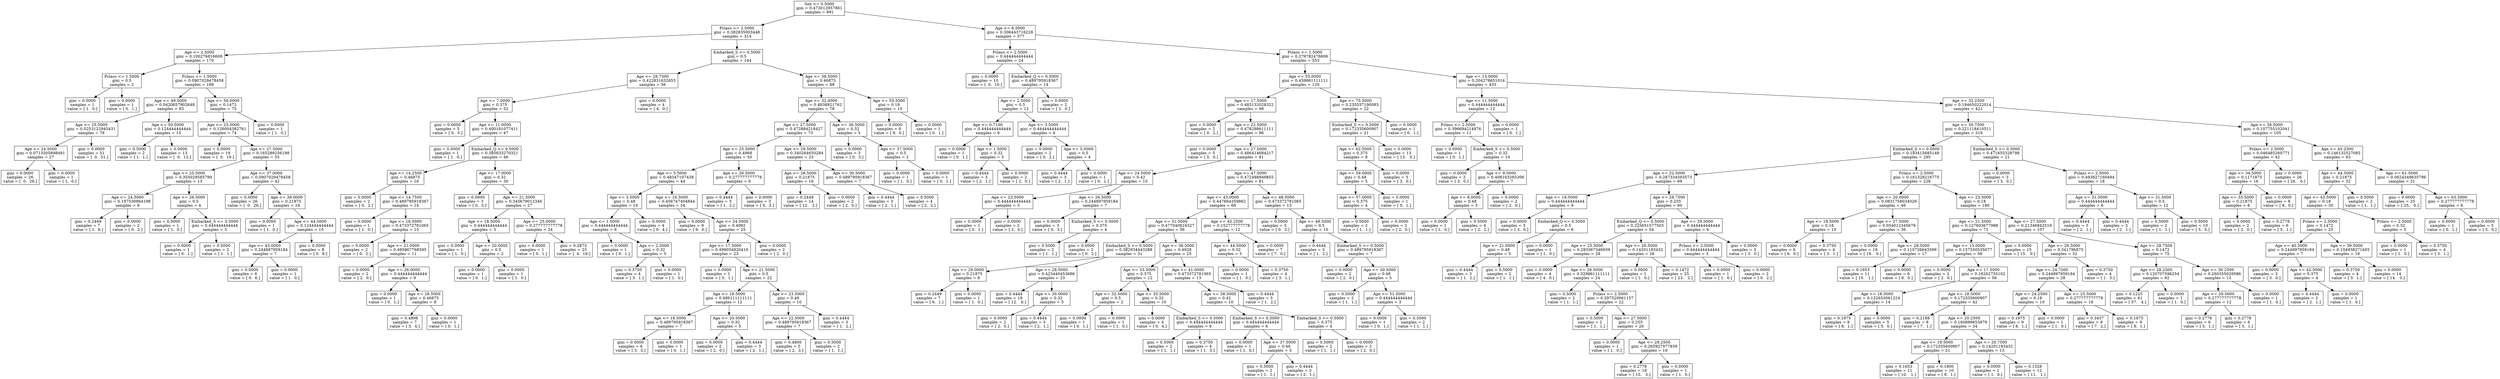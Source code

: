 digraph Tree {
0 [label="Sex <= 0.5000\ngini = 0.473012957861\nsamples = 891", shape="box"] ;
1 [label="Pclass <= 2.5000\ngini = 0.382835003448\nsamples = 314", shape="box"] ;
0 -> 1 ;
2 [label="Age <= 2.5000\ngini = 0.100276816609\nsamples = 170", shape="box"] ;
1 -> 2 ;
3 [label="Pclass <= 1.5000\ngini = 0.5\nsamples = 2", shape="box"] ;
2 -> 3 ;
4 [label="gini = 0.0000\nsamples = 1\nvalue = [ 1.  0.]", shape="box"] ;
3 -> 4 ;
5 [label="gini = 0.0000\nsamples = 1\nvalue = [ 0.  1.]", shape="box"] ;
3 -> 5 ;
6 [label="Pclass <= 1.5000\ngini = 0.0907029478458\nsamples = 168", shape="box"] ;
2 -> 6 ;
7 [label="Age <= 49.5000\ngini = 0.0420857902648\nsamples = 93", shape="box"] ;
6 -> 7 ;
8 [label="Age <= 25.5000\ngini = 0.0253122945431\nsamples = 78", shape="box"] ;
7 -> 8 ;
9 [label="Age <= 24.5000\ngini = 0.0713305898491\nsamples = 27", shape="box"] ;
8 -> 9 ;
10 [label="gini = 0.0000\nsamples = 26\nvalue = [  0.  26.]", shape="box"] ;
9 -> 10 ;
11 [label="gini = 0.0000\nsamples = 1\nvalue = [ 1.  0.]", shape="box"] ;
9 -> 11 ;
12 [label="gini = 0.0000\nsamples = 51\nvalue = [  0.  51.]", shape="box"] ;
8 -> 12 ;
13 [label="Age <= 50.5000\ngini = 0.124444444444\nsamples = 15", shape="box"] ;
7 -> 13 ;
14 [label="gini = 0.5000\nsamples = 2\nvalue = [ 1.  1.]", shape="box"] ;
13 -> 14 ;
15 [label="gini = 0.0000\nsamples = 13\nvalue = [  0.  13.]", shape="box"] ;
13 -> 15 ;
16 [label="Age <= 56.0000\ngini = 0.1472\nsamples = 75", shape="box"] ;
6 -> 16 ;
17 [label="Age <= 23.5000\ngini = 0.126004382761\nsamples = 74", shape="box"] ;
16 -> 17 ;
18 [label="gini = 0.0000\nsamples = 19\nvalue = [  0.  19.]", shape="box"] ;
17 -> 18 ;
19 [label="Age <= 27.5000\ngini = 0.165289256198\nsamples = 55", shape="box"] ;
17 -> 19 ;
20 [label="Age <= 25.5000\ngini = 0.355029585799\nsamples = 13", shape="box"] ;
19 -> 20 ;
21 [label="Age <= 24.5000\ngini = 0.197530864198\nsamples = 9", shape="box"] ;
20 -> 21 ;
22 [label="gini = 0.2449\nsamples = 7\nvalue = [ 1.  6.]", shape="box"] ;
21 -> 22 ;
23 [label="gini = 0.0000\nsamples = 2\nvalue = [ 0.  2.]", shape="box"] ;
21 -> 23 ;
24 [label="Age <= 26.5000\ngini = 0.5\nsamples = 4", shape="box"] ;
20 -> 24 ;
25 [label="gini = 0.0000\nsamples = 1\nvalue = [ 1.  0.]", shape="box"] ;
24 -> 25 ;
26 [label="Embarked_S <= 0.5000\ngini = 0.444444444444\nsamples = 3", shape="box"] ;
24 -> 26 ;
27 [label="gini = 0.0000\nsamples = 1\nvalue = [ 0.  1.]", shape="box"] ;
26 -> 27 ;
28 [label="gini = 0.5000\nsamples = 2\nvalue = [ 1.  1.]", shape="box"] ;
26 -> 28 ;
29 [label="Age <= 37.0000\ngini = 0.0907029478458\nsamples = 42", shape="box"] ;
19 -> 29 ;
30 [label="gini = 0.0000\nsamples = 26\nvalue = [  0.  26.]", shape="box"] ;
29 -> 30 ;
31 [label="Age <= 39.0000\ngini = 0.21875\nsamples = 16", shape="box"] ;
29 -> 31 ;
32 [label="gini = 0.0000\nsamples = 1\nvalue = [ 1.  0.]", shape="box"] ;
31 -> 32 ;
33 [label="Age <= 44.5000\ngini = 0.124444444444\nsamples = 15", shape="box"] ;
31 -> 33 ;
34 [label="Age <= 43.0000\ngini = 0.244897959184\nsamples = 7", shape="box"] ;
33 -> 34 ;
35 [label="gini = 0.0000\nsamples = 6\nvalue = [ 0.  6.]", shape="box"] ;
34 -> 35 ;
36 [label="gini = 0.0000\nsamples = 1\nvalue = [ 1.  0.]", shape="box"] ;
34 -> 36 ;
37 [label="gini = 0.0000\nsamples = 8\nvalue = [ 0.  8.]", shape="box"] ;
33 -> 37 ;
38 [label="gini = 0.0000\nsamples = 1\nvalue = [ 1.  0.]", shape="box"] ;
16 -> 38 ;
39 [label="Embarked_S <= 0.5000\ngini = 0.5\nsamples = 144", shape="box"] ;
1 -> 39 ;
40 [label="Age <= 29.7500\ngini = 0.422831632653\nsamples = 56", shape="box"] ;
39 -> 40 ;
41 [label="Age <= 7.0000\ngini = 0.375\nsamples = 52", shape="box"] ;
40 -> 41 ;
42 [label="gini = 0.0000\nsamples = 5\nvalue = [ 0.  5.]", shape="box"] ;
41 -> 42 ;
43 [label="Age <= 11.0000\ngini = 0.400181077411\nsamples = 47", shape="box"] ;
41 -> 43 ;
44 [label="gini = 0.0000\nsamples = 1\nvalue = [ 1.  0.]", shape="box"] ;
43 -> 44 ;
45 [label="Embarked_Q <= 0.5000\ngini = 0.385633270321\nsamples = 46", shape="box"] ;
43 -> 45 ;
46 [label="Age <= 14.2500\ngini = 0.46875\nsamples = 16", shape="box"] ;
45 -> 46 ;
47 [label="gini = 0.0000\nsamples = 2\nvalue = [ 0.  2.]", shape="box"] ;
46 -> 47 ;
48 [label="Age <= 14.7500\ngini = 0.489795918367\nsamples = 14", shape="box"] ;
46 -> 48 ;
49 [label="gini = 0.0000\nsamples = 1\nvalue = [ 1.  0.]", shape="box"] ;
48 -> 49 ;
50 [label="Age <= 16.0000\ngini = 0.473372781065\nsamples = 13", shape="box"] ;
48 -> 50 ;
51 [label="gini = 0.0000\nsamples = 2\nvalue = [ 0.  2.]", shape="box"] ;
50 -> 51 ;
52 [label="Age <= 21.0000\ngini = 0.495867768595\nsamples = 11", shape="box"] ;
50 -> 52 ;
53 [label="gini = 0.0000\nsamples = 2\nvalue = [ 2.  0.]", shape="box"] ;
52 -> 53 ;
54 [label="Age <= 26.0000\ngini = 0.444444444444\nsamples = 9", shape="box"] ;
52 -> 54 ;
55 [label="gini = 0.0000\nsamples = 1\nvalue = [ 0.  1.]", shape="box"] ;
54 -> 55 ;
56 [label="Age <= 28.5000\ngini = 0.46875\nsamples = 8", shape="box"] ;
54 -> 56 ;
57 [label="gini = 0.4898\nsamples = 7\nvalue = [ 3.  4.]", shape="box"] ;
56 -> 57 ;
58 [label="gini = 0.0000\nsamples = 1\nvalue = [ 0.  1.]", shape="box"] ;
56 -> 58 ;
59 [label="Age <= 17.0000\ngini = 0.32\nsamples = 30", shape="box"] ;
45 -> 59 ;
60 [label="gini = 0.0000\nsamples = 3\nvalue = [ 0.  3.]", shape="box"] ;
59 -> 60 ;
61 [label="Age <= 21.5000\ngini = 0.345679012346\nsamples = 27", shape="box"] ;
59 -> 61 ;
62 [label="Age <= 18.5000\ngini = 0.444444444444\nsamples = 3", shape="box"] ;
61 -> 62 ;
63 [label="gini = 0.0000\nsamples = 1\nvalue = [ 1.  0.]", shape="box"] ;
62 -> 63 ;
64 [label="Age <= 20.0000\ngini = 0.5\nsamples = 2", shape="box"] ;
62 -> 64 ;
65 [label="gini = 0.0000\nsamples = 1\nvalue = [ 0.  1.]", shape="box"] ;
64 -> 65 ;
66 [label="gini = 0.0000\nsamples = 1\nvalue = [ 1.  0.]", shape="box"] ;
64 -> 66 ;
67 [label="Age <= 25.0000\ngini = 0.277777777778\nsamples = 24", shape="box"] ;
61 -> 67 ;
68 [label="gini = 0.0000\nsamples = 1\nvalue = [ 0.  1.]", shape="box"] ;
67 -> 68 ;
69 [label="gini = 0.2873\nsamples = 23\nvalue = [  4.  19.]", shape="box"] ;
67 -> 69 ;
70 [label="gini = 0.0000\nsamples = 4\nvalue = [ 4.  0.]", shape="box"] ;
40 -> 70 ;
71 [label="Age <= 38.5000\ngini = 0.46875\nsamples = 88", shape="box"] ;
39 -> 71 ;
72 [label="Age <= 32.0000\ngini = 0.4838921762\nsamples = 78", shape="box"] ;
71 -> 72 ;
73 [label="Age <= 27.5000\ngini = 0.472884218427\nsamples = 73", shape="box"] ;
72 -> 73 ;
74 [label="Age <= 25.5000\ngini = 0.4968\nsamples = 50", shape="box"] ;
73 -> 74 ;
75 [label="Age <= 5.5000\ngini = 0.48347107438\nsamples = 44", shape="box"] ;
74 -> 75 ;
76 [label="Age <= 3.5000\ngini = 0.48\nsamples = 10", shape="box"] ;
75 -> 76 ;
77 [label="Age <= 1.5000\ngini = 0.444444444444\nsamples = 6", shape="box"] ;
76 -> 77 ;
78 [label="gini = 0.0000\nsamples = 1\nvalue = [ 0.  1.]", shape="box"] ;
77 -> 78 ;
79 [label="Age <= 2.5000\ngini = 0.32\nsamples = 5", shape="box"] ;
77 -> 79 ;
80 [label="gini = 0.3750\nsamples = 4\nvalue = [ 3.  1.]", shape="box"] ;
79 -> 80 ;
81 [label="gini = 0.0000\nsamples = 1\nvalue = [ 1.  0.]", shape="box"] ;
79 -> 81 ;
82 [label="gini = 0.0000\nsamples = 4\nvalue = [ 0.  4.]", shape="box"] ;
76 -> 82 ;
83 [label="Age <= 16.5000\ngini = 0.456747404844\nsamples = 34", shape="box"] ;
75 -> 83 ;
84 [label="gini = 0.0000\nsamples = 9\nvalue = [ 9.  0.]", shape="box"] ;
83 -> 84 ;
85 [label="Age <= 24.5000\ngini = 0.4992\nsamples = 25", shape="box"] ;
83 -> 85 ;
86 [label="Age <= 17.5000\ngini = 0.499054820416\nsamples = 23", shape="box"] ;
85 -> 86 ;
87 [label="gini = 0.0000\nsamples = 1\nvalue = [ 0.  1.]", shape="box"] ;
86 -> 87 ;
88 [label="Age <= 21.5000\ngini = 0.5\nsamples = 22", shape="box"] ;
86 -> 88 ;
89 [label="Age <= 19.5000\ngini = 0.486111111111\nsamples = 12", shape="box"] ;
88 -> 89 ;
90 [label="Age <= 18.5000\ngini = 0.489795918367\nsamples = 7", shape="box"] ;
89 -> 90 ;
91 [label="gini = 0.5000\nsamples = 6\nvalue = [ 3.  3.]", shape="box"] ;
90 -> 91 ;
92 [label="gini = 0.0000\nsamples = 1\nvalue = [ 0.  1.]", shape="box"] ;
90 -> 92 ;
93 [label="Age <= 20.5000\ngini = 0.32\nsamples = 5", shape="box"] ;
89 -> 93 ;
94 [label="gini = 0.0000\nsamples = 2\nvalue = [ 2.  0.]", shape="box"] ;
93 -> 94 ;
95 [label="gini = 0.4444\nsamples = 3\nvalue = [ 2.  1.]", shape="box"] ;
93 -> 95 ;
96 [label="Age <= 23.5000\ngini = 0.48\nsamples = 10", shape="box"] ;
88 -> 96 ;
97 [label="Age <= 22.5000\ngini = 0.489795918367\nsamples = 7", shape="box"] ;
96 -> 97 ;
98 [label="gini = 0.4800\nsamples = 5\nvalue = [ 2.  3.]", shape="box"] ;
97 -> 98 ;
99 [label="gini = 0.5000\nsamples = 2\nvalue = [ 1.  1.]", shape="box"] ;
97 -> 99 ;
100 [label="gini = 0.4444\nsamples = 3\nvalue = [ 1.  2.]", shape="box"] ;
96 -> 100 ;
101 [label="gini = 0.0000\nsamples = 2\nvalue = [ 2.  0.]", shape="box"] ;
85 -> 101 ;
102 [label="Age <= 26.5000\ngini = 0.277777777778\nsamples = 6", shape="box"] ;
74 -> 102 ;
103 [label="gini = 0.4444\nsamples = 3\nvalue = [ 1.  2.]", shape="box"] ;
102 -> 103 ;
104 [label="gini = 0.0000\nsamples = 3\nvalue = [ 0.  3.]", shape="box"] ;
102 -> 104 ;
105 [label="Age <= 29.5000\ngini = 0.340264650284\nsamples = 23", shape="box"] ;
73 -> 105 ;
106 [label="Age <= 28.5000\ngini = 0.21875\nsamples = 16", shape="box"] ;
105 -> 106 ;
107 [label="gini = 0.2449\nsamples = 14\nvalue = [ 12.   2.]", shape="box"] ;
106 -> 107 ;
108 [label="gini = 0.0000\nsamples = 2\nvalue = [ 2.  0.]", shape="box"] ;
106 -> 108 ;
109 [label="Age <= 30.5000\ngini = 0.489795918367\nsamples = 7", shape="box"] ;
105 -> 109 ;
110 [label="gini = 0.4444\nsamples = 3\nvalue = [ 2.  1.]", shape="box"] ;
109 -> 110 ;
111 [label="gini = 0.5000\nsamples = 4\nvalue = [ 2.  2.]", shape="box"] ;
109 -> 111 ;
112 [label="Age <= 36.5000\ngini = 0.32\nsamples = 5", shape="box"] ;
72 -> 112 ;
113 [label="gini = 0.0000\nsamples = 3\nvalue = [ 0.  3.]", shape="box"] ;
112 -> 113 ;
114 [label="Age <= 37.5000\ngini = 0.5\nsamples = 2", shape="box"] ;
112 -> 114 ;
115 [label="gini = 0.0000\nsamples = 1\nvalue = [ 1.  0.]", shape="box"] ;
114 -> 115 ;
116 [label="gini = 0.0000\nsamples = 1\nvalue = [ 0.  1.]", shape="box"] ;
114 -> 116 ;
117 [label="Age <= 55.5000\ngini = 0.18\nsamples = 10", shape="box"] ;
71 -> 117 ;
118 [label="gini = 0.0000\nsamples = 9\nvalue = [ 9.  0.]", shape="box"] ;
117 -> 118 ;
119 [label="gini = 0.0000\nsamples = 1\nvalue = [ 0.  1.]", shape="box"] ;
117 -> 119 ;
120 [label="Age <= 6.5000\ngini = 0.306443716228\nsamples = 577", shape="box"] ;
0 -> 120 ;
121 [label="Pclass <= 2.5000\ngini = 0.444444444444\nsamples = 24", shape="box"] ;
120 -> 121 ;
122 [label="gini = 0.0000\nsamples = 10\nvalue = [  0.  10.]", shape="box"] ;
121 -> 122 ;
123 [label="Embarked_Q <= 0.5000\ngini = 0.489795918367\nsamples = 14", shape="box"] ;
121 -> 123 ;
124 [label="Age <= 2.5000\ngini = 0.5\nsamples = 12", shape="box"] ;
123 -> 124 ;
125 [label="Age <= 0.7100\ngini = 0.444444444444\nsamples = 6", shape="box"] ;
124 -> 125 ;
126 [label="gini = 0.0000\nsamples = 1\nvalue = [ 0.  1.]", shape="box"] ;
125 -> 126 ;
127 [label="Age <= 1.5000\ngini = 0.32\nsamples = 5", shape="box"] ;
125 -> 127 ;
128 [label="gini = 0.4444\nsamples = 3\nvalue = [ 2.  1.]", shape="box"] ;
127 -> 128 ;
129 [label="gini = 0.0000\nsamples = 2\nvalue = [ 2.  0.]", shape="box"] ;
127 -> 129 ;
130 [label="Age <= 3.5000\ngini = 0.444444444444\nsamples = 6", shape="box"] ;
124 -> 130 ;
131 [label="gini = 0.0000\nsamples = 2\nvalue = [ 0.  2.]", shape="box"] ;
130 -> 131 ;
132 [label="Age <= 5.0000\ngini = 0.5\nsamples = 4", shape="box"] ;
130 -> 132 ;
133 [label="gini = 0.4444\nsamples = 3\nvalue = [ 2.  1.]", shape="box"] ;
132 -> 133 ;
134 [label="gini = 0.0000\nsamples = 1\nvalue = [ 0.  1.]", shape="box"] ;
132 -> 134 ;
135 [label="gini = 0.0000\nsamples = 2\nvalue = [ 2.  0.]", shape="box"] ;
123 -> 135 ;
136 [label="Pclass <= 1.5000\ngini = 0.279782478606\nsamples = 553", shape="box"] ;
120 -> 136 ;
137 [label="Age <= 53.0000\ngini = 0.459861111111\nsamples = 120", shape="box"] ;
136 -> 137 ;
138 [label="Age <= 17.5000\ngini = 0.483132028322\nsamples = 98", shape="box"] ;
137 -> 138 ;
139 [label="gini = 0.0000\nsamples = 2\nvalue = [ 0.  2.]", shape="box"] ;
138 -> 139 ;
140 [label="Age <= 22.5000\ngini = 0.478298611111\nsamples = 96", shape="box"] ;
138 -> 140 ;
141 [label="gini = 0.0000\nsamples = 5\nvalue = [ 5.  0.]", shape="box"] ;
140 -> 141 ;
142 [label="Age <= 27.5000\ngini = 0.486414684217\nsamples = 91", shape="box"] ;
140 -> 142 ;
143 [label="Age <= 24.5000\ngini = 0.42\nsamples = 10", shape="box"] ;
142 -> 143 ;
144 [label="Age <= 23.5000\ngini = 0.444444444444\nsamples = 3", shape="box"] ;
143 -> 144 ;
145 [label="gini = 0.0000\nsamples = 1\nvalue = [ 0.  1.]", shape="box"] ;
144 -> 145 ;
146 [label="gini = 0.0000\nsamples = 2\nvalue = [ 2.  0.]", shape="box"] ;
144 -> 146 ;
147 [label="Age <= 26.5000\ngini = 0.244897959184\nsamples = 7", shape="box"] ;
143 -> 147 ;
148 [label="gini = 0.0000\nsamples = 3\nvalue = [ 0.  3.]", shape="box"] ;
147 -> 148 ;
149 [label="Embarked_S <= 0.5000\ngini = 0.375\nsamples = 4", shape="box"] ;
147 -> 149 ;
150 [label="gini = 0.5000\nsamples = 2\nvalue = [ 1.  1.]", shape="box"] ;
149 -> 150 ;
151 [label="gini = 0.0000\nsamples = 2\nvalue = [ 0.  2.]", shape="box"] ;
149 -> 151 ;
152 [label="Age <= 47.5000\ngini = 0.472488949855\nsamples = 81", shape="box"] ;
142 -> 152 ;
153 [label="Age <= 43.0000\ngini = 0.447664359862\nsamples = 68", shape="box"] ;
152 -> 153 ;
154 [label="Age <= 31.5000\ngini = 0.477040816327\nsamples = 56", shape="box"] ;
153 -> 154 ;
155 [label="Embarked_S <= 0.5000\ngini = 0.382934443288\nsamples = 31", shape="box"] ;
154 -> 155 ;
156 [label="Age <= 29.0000\ngini = 0.21875\nsamples = 8", shape="box"] ;
155 -> 156 ;
157 [label="gini = 0.2449\nsamples = 7\nvalue = [ 6.  1.]", shape="box"] ;
156 -> 157 ;
158 [label="gini = 0.0000\nsamples = 1\nvalue = [ 1.  0.]", shape="box"] ;
156 -> 158 ;
159 [label="Age <= 28.5000\ngini = 0.423440453686\nsamples = 23", shape="box"] ;
155 -> 159 ;
160 [label="gini = 0.4444\nsamples = 18\nvalue = [ 12.   6.]", shape="box"] ;
159 -> 160 ;
161 [label="Age <= 30.0000\ngini = 0.32\nsamples = 5", shape="box"] ;
159 -> 161 ;
162 [label="gini = 0.0000\nsamples = 2\nvalue = [ 2.  0.]", shape="box"] ;
161 -> 162 ;
163 [label="gini = 0.4444\nsamples = 3\nvalue = [ 2.  1.]", shape="box"] ;
161 -> 163 ;
164 [label="Age <= 36.5000\ngini = 0.4928\nsamples = 25", shape="box"] ;
154 -> 164 ;
165 [label="Age <= 33.5000\ngini = 0.375\nsamples = 12", shape="box"] ;
164 -> 165 ;
166 [label="Age <= 32.5000\ngini = 0.5\nsamples = 2", shape="box"] ;
165 -> 166 ;
167 [label="gini = 0.0000\nsamples = 1\nvalue = [ 0.  1.]", shape="box"] ;
166 -> 167 ;
168 [label="gini = 0.0000\nsamples = 1\nvalue = [ 1.  0.]", shape="box"] ;
166 -> 168 ;
169 [label="Age <= 35.5000\ngini = 0.32\nsamples = 10", shape="box"] ;
165 -> 169 ;
170 [label="gini = 0.0000\nsamples = 4\nvalue = [ 0.  4.]", shape="box"] ;
169 -> 170 ;
171 [label="Embarked_S <= 0.5000\ngini = 0.444444444444\nsamples = 6", shape="box"] ;
169 -> 171 ;
172 [label="gini = 0.5000\nsamples = 2\nvalue = [ 1.  1.]", shape="box"] ;
171 -> 172 ;
173 [label="gini = 0.3750\nsamples = 4\nvalue = [ 1.  3.]", shape="box"] ;
171 -> 173 ;
174 [label="Age <= 41.0000\ngini = 0.473372781065\nsamples = 13", shape="box"] ;
164 -> 174 ;
175 [label="Age <= 38.5000\ngini = 0.42\nsamples = 10", shape="box"] ;
174 -> 175 ;
176 [label="Embarked_S <= 0.5000\ngini = 0.444444444444\nsamples = 6", shape="box"] ;
175 -> 176 ;
177 [label="gini = 0.0000\nsamples = 1\nvalue = [ 1.  0.]", shape="box"] ;
176 -> 177 ;
178 [label="Age <= 37.5000\ngini = 0.48\nsamples = 5", shape="box"] ;
176 -> 178 ;
179 [label="gini = 0.5000\nsamples = 2\nvalue = [ 1.  1.]", shape="box"] ;
178 -> 179 ;
180 [label="gini = 0.4444\nsamples = 3\nvalue = [ 2.  1.]", shape="box"] ;
178 -> 180 ;
181 [label="Embarked_S <= 0.5000\ngini = 0.375\nsamples = 4", shape="box"] ;
175 -> 181 ;
182 [label="gini = 0.5000\nsamples = 2\nvalue = [ 1.  1.]", shape="box"] ;
181 -> 182 ;
183 [label="gini = 0.0000\nsamples = 2\nvalue = [ 2.  0.]", shape="box"] ;
181 -> 183 ;
184 [label="gini = 0.4444\nsamples = 3\nvalue = [ 1.  2.]", shape="box"] ;
174 -> 184 ;
185 [label="Age <= 45.2500\ngini = 0.152777777778\nsamples = 12", shape="box"] ;
153 -> 185 ;
186 [label="Age <= 44.5000\ngini = 0.32\nsamples = 5", shape="box"] ;
185 -> 186 ;
187 [label="gini = 0.0000\nsamples = 1\nvalue = [ 1.  0.]", shape="box"] ;
186 -> 187 ;
188 [label="gini = 0.3750\nsamples = 4\nvalue = [ 3.  1.]", shape="box"] ;
186 -> 188 ;
189 [label="gini = 0.0000\nsamples = 7\nvalue = [ 7.  0.]", shape="box"] ;
185 -> 189 ;
190 [label="Age <= 48.5000\ngini = 0.473372781065\nsamples = 13", shape="box"] ;
152 -> 190 ;
191 [label="gini = 0.0000\nsamples = 3\nvalue = [ 0.  3.]", shape="box"] ;
190 -> 191 ;
192 [label="Age <= 49.5000\ngini = 0.5\nsamples = 10", shape="box"] ;
190 -> 192 ;
193 [label="gini = 0.4444\nsamples = 3\nvalue = [ 1.  2.]", shape="box"] ;
192 -> 193 ;
194 [label="Embarked_S <= 0.5000\ngini = 0.489795918367\nsamples = 7", shape="box"] ;
192 -> 194 ;
195 [label="gini = 0.0000\nsamples = 2\nvalue = [ 2.  0.]", shape="box"] ;
194 -> 195 ;
196 [label="Age <= 50.5000\ngini = 0.48\nsamples = 5", shape="box"] ;
194 -> 196 ;
197 [label="gini = 0.5000\nsamples = 2\nvalue = [ 1.  1.]", shape="box"] ;
196 -> 197 ;
198 [label="Age <= 51.5000\ngini = 0.444444444444\nsamples = 3", shape="box"] ;
196 -> 198 ;
199 [label="gini = 0.0000\nsamples = 1\nvalue = [ 0.  1.]", shape="box"] ;
198 -> 199 ;
200 [label="gini = 0.5000\nsamples = 2\nvalue = [ 1.  1.]", shape="box"] ;
198 -> 200 ;
201 [label="Age <= 75.5000\ngini = 0.235537190083\nsamples = 22", shape="box"] ;
137 -> 201 ;
202 [label="Embarked_S <= 0.5000\ngini = 0.172335600907\nsamples = 21", shape="box"] ;
201 -> 202 ;
203 [label="Age <= 62.5000\ngini = 0.375\nsamples = 8", shape="box"] ;
202 -> 203 ;
204 [label="Age <= 59.0000\ngini = 0.48\nsamples = 5", shape="box"] ;
203 -> 204 ;
205 [label="Age <= 57.0000\ngini = 0.375\nsamples = 4", shape="box"] ;
204 -> 205 ;
206 [label="gini = 0.5000\nsamples = 2\nvalue = [ 1.  1.]", shape="box"] ;
205 -> 206 ;
207 [label="gini = 0.0000\nsamples = 2\nvalue = [ 2.  0.]", shape="box"] ;
205 -> 207 ;
208 [label="gini = 0.0000\nsamples = 1\nvalue = [ 0.  1.]", shape="box"] ;
204 -> 208 ;
209 [label="gini = 0.0000\nsamples = 3\nvalue = [ 3.  0.]", shape="box"] ;
203 -> 209 ;
210 [label="gini = 0.0000\nsamples = 13\nvalue = [ 13.   0.]", shape="box"] ;
202 -> 210 ;
211 [label="gini = 0.0000\nsamples = 1\nvalue = [ 0.  1.]", shape="box"] ;
201 -> 211 ;
212 [label="Age <= 13.0000\ngini = 0.204278651014\nsamples = 433", shape="box"] ;
136 -> 212 ;
213 [label="Age <= 11.5000\ngini = 0.444444444444\nsamples = 12", shape="box"] ;
212 -> 213 ;
214 [label="Pclass <= 2.5000\ngini = 0.396694214876\nsamples = 11", shape="box"] ;
213 -> 214 ;
215 [label="gini = 0.0000\nsamples = 1\nvalue = [ 0.  1.]", shape="box"] ;
214 -> 215 ;
216 [label="Embarked_S <= 0.5000\ngini = 0.32\nsamples = 10", shape="box"] ;
214 -> 216 ;
217 [label="gini = 0.0000\nsamples = 3\nvalue = [ 3.  0.]", shape="box"] ;
216 -> 217 ;
218 [label="Age <= 9.5000\ngini = 0.408163265306\nsamples = 7", shape="box"] ;
216 -> 218 ;
219 [label="Age <= 8.0000\ngini = 0.48\nsamples = 5", shape="box"] ;
218 -> 219 ;
220 [label="gini = 0.0000\nsamples = 1\nvalue = [ 1.  0.]", shape="box"] ;
219 -> 220 ;
221 [label="gini = 0.5000\nsamples = 4\nvalue = [ 2.  2.]", shape="box"] ;
219 -> 221 ;
222 [label="gini = 0.0000\nsamples = 2\nvalue = [ 2.  0.]", shape="box"] ;
218 -> 222 ;
223 [label="gini = 0.0000\nsamples = 1\nvalue = [ 0.  1.]", shape="box"] ;
213 -> 223 ;
224 [label="Age <= 32.2500\ngini = 0.194650222014\nsamples = 421", shape="box"] ;
212 -> 224 ;
225 [label="Age <= 30.7500\ngini = 0.221118410511\nsamples = 316", shape="box"] ;
224 -> 225 ;
226 [label="Embarked_S <= 0.5000\ngini = 0.193415685148\nsamples = 295", shape="box"] ;
225 -> 226 ;
227 [label="Age <= 22.5000\ngini = 0.287334593573\nsamples = 69", shape="box"] ;
226 -> 227 ;
228 [label="Age <= 19.5000\ngini = 0.444444444444\nsamples = 9", shape="box"] ;
227 -> 228 ;
229 [label="gini = 0.0000\nsamples = 3\nvalue = [ 3.  0.]", shape="box"] ;
228 -> 229 ;
230 [label="Embarked_Q <= 0.5000\ngini = 0.5\nsamples = 6", shape="box"] ;
228 -> 230 ;
231 [label="Age <= 21.0000\ngini = 0.48\nsamples = 5", shape="box"] ;
230 -> 231 ;
232 [label="gini = 0.4444\nsamples = 3\nvalue = [ 1.  2.]", shape="box"] ;
231 -> 232 ;
233 [label="gini = 0.5000\nsamples = 2\nvalue = [ 1.  1.]", shape="box"] ;
231 -> 233 ;
234 [label="gini = 0.0000\nsamples = 1\nvalue = [ 1.  0.]", shape="box"] ;
230 -> 234 ;
235 [label="Age <= 28.7500\ngini = 0.255\nsamples = 60", shape="box"] ;
227 -> 235 ;
236 [label="Embarked_Q <= 0.5000\ngini = 0.225651577503\nsamples = 54", shape="box"] ;
235 -> 236 ;
237 [label="Age <= 25.5000\ngini = 0.293367346939\nsamples = 28", shape="box"] ;
236 -> 237 ;
238 [label="gini = 0.0000\nsamples = 4\nvalue = [ 4.  0.]", shape="box"] ;
237 -> 238 ;
239 [label="Age <= 26.5000\ngini = 0.329861111111\nsamples = 24", shape="box"] ;
237 -> 239 ;
240 [label="gini = 0.5000\nsamples = 2\nvalue = [ 1.  1.]", shape="box"] ;
239 -> 240 ;
241 [label="Pclass <= 2.5000\ngini = 0.297520661157\nsamples = 22", shape="box"] ;
239 -> 241 ;
242 [label="gini = 0.5000\nsamples = 2\nvalue = [ 1.  1.]", shape="box"] ;
241 -> 242 ;
243 [label="Age <= 27.5000\ngini = 0.255\nsamples = 20", shape="box"] ;
241 -> 243 ;
244 [label="gini = 0.0000\nsamples = 1\nvalue = [ 1.  0.]", shape="box"] ;
243 -> 244 ;
245 [label="Age <= 28.2500\ngini = 0.265927977839\nsamples = 19", shape="box"] ;
243 -> 245 ;
246 [label="gini = 0.2778\nsamples = 18\nvalue = [ 15.   3.]", shape="box"] ;
245 -> 246 ;
247 [label="gini = 0.0000\nsamples = 1\nvalue = [ 1.  0.]", shape="box"] ;
245 -> 247 ;
248 [label="Age <= 26.5000\ngini = 0.14201183432\nsamples = 26", shape="box"] ;
236 -> 248 ;
249 [label="gini = 0.0000\nsamples = 1\nvalue = [ 1.  0.]", shape="box"] ;
248 -> 249 ;
250 [label="gini = 0.1472\nsamples = 25\nvalue = [ 23.   2.]", shape="box"] ;
248 -> 250 ;
251 [label="Age <= 29.5000\ngini = 0.444444444444\nsamples = 6", shape="box"] ;
235 -> 251 ;
252 [label="Pclass <= 2.5000\ngini = 0.444444444444\nsamples = 3", shape="box"] ;
251 -> 252 ;
253 [label="gini = 0.0000\nsamples = 1\nvalue = [ 1.  0.]", shape="box"] ;
252 -> 253 ;
254 [label="gini = 0.0000\nsamples = 2\nvalue = [ 0.  2.]", shape="box"] ;
252 -> 254 ;
255 [label="gini = 0.0000\nsamples = 3\nvalue = [ 3.  0.]", shape="box"] ;
251 -> 255 ;
256 [label="Pclass <= 2.5000\ngini = 0.161328216775\nsamples = 226", shape="box"] ;
226 -> 256 ;
257 [label="Age <= 20.0000\ngini = 0.0831758034026\nsamples = 46", shape="box"] ;
256 -> 257 ;
258 [label="Age <= 18.5000\ngini = 0.18\nsamples = 10", shape="box"] ;
257 -> 258 ;
259 [label="gini = 0.0000\nsamples = 6\nvalue = [ 6.  0.]", shape="box"] ;
258 -> 259 ;
260 [label="gini = 0.3750\nsamples = 4\nvalue = [ 3.  1.]", shape="box"] ;
258 -> 260 ;
261 [label="Age <= 27.5000\ngini = 0.054012345679\nsamples = 36", shape="box"] ;
257 -> 261 ;
262 [label="gini = 0.0000\nsamples = 19\nvalue = [ 19.   0.]", shape="box"] ;
261 -> 262 ;
263 [label="Age <= 28.5000\ngini = 0.110726643599\nsamples = 17", shape="box"] ;
261 -> 263 ;
264 [label="gini = 0.1653\nsamples = 11\nvalue = [ 10.   1.]", shape="box"] ;
263 -> 264 ;
265 [label="gini = 0.0000\nsamples = 6\nvalue = [ 6.  0.]", shape="box"] ;
263 -> 265 ;
266 [label="Age <= 23.5000\ngini = 0.18\nsamples = 180", shape="box"] ;
256 -> 266 ;
267 [label="Age <= 21.5000\ngini = 0.127603677988\nsamples = 73", shape="box"] ;
266 -> 267 ;
268 [label="Age <= 15.0000\ngini = 0.157550535077\nsamples = 58", shape="box"] ;
267 -> 268 ;
269 [label="gini = 0.0000\nsamples = 2\nvalue = [ 2.  0.]", shape="box"] ;
268 -> 269 ;
270 [label="Age <= 17.5000\ngini = 0.16262755102\nsamples = 56", shape="box"] ;
268 -> 270 ;
271 [label="Age <= 16.5000\ngini = 0.132653061224\nsamples = 14", shape="box"] ;
270 -> 271 ;
272 [label="gini = 0.1975\nsamples = 9\nvalue = [ 8.  1.]", shape="box"] ;
271 -> 272 ;
273 [label="gini = 0.0000\nsamples = 5\nvalue = [ 5.  0.]", shape="box"] ;
271 -> 273 ;
274 [label="Age <= 18.5000\ngini = 0.172335600907\nsamples = 42", shape="box"] ;
270 -> 274 ;
275 [label="gini = 0.2188\nsamples = 8\nvalue = [ 7.  1.]", shape="box"] ;
274 -> 275 ;
276 [label="Age <= 20.2500\ngini = 0.160899653979\nsamples = 34", shape="box"] ;
274 -> 276 ;
277 [label="Age <= 19.5000\ngini = 0.172335600907\nsamples = 21", shape="box"] ;
276 -> 277 ;
278 [label="gini = 0.1653\nsamples = 11\nvalue = [ 10.   1.]", shape="box"] ;
277 -> 278 ;
279 [label="gini = 0.1800\nsamples = 10\nvalue = [ 9.  1.]", shape="box"] ;
277 -> 279 ;
280 [label="Age <= 20.7500\ngini = 0.14201183432\nsamples = 13", shape="box"] ;
276 -> 280 ;
281 [label="gini = 0.0000\nsamples = 1\nvalue = [ 1.  0.]", shape="box"] ;
280 -> 281 ;
282 [label="gini = 0.1528\nsamples = 12\nvalue = [ 11.   1.]", shape="box"] ;
280 -> 282 ;
283 [label="gini = 0.0000\nsamples = 15\nvalue = [ 15.   0.]", shape="box"] ;
267 -> 283 ;
284 [label="Age <= 27.5000\ngini = 0.21346842519\nsamples = 107", shape="box"] ;
266 -> 284 ;
285 [label="Age <= 26.5000\ngini = 0.341796875\nsamples = 32", shape="box"] ;
284 -> 285 ;
286 [label="Age <= 24.7500\ngini = 0.244897959184\nsamples = 28", shape="box"] ;
285 -> 286 ;
287 [label="Age <= 24.2500\ngini = 0.18\nsamples = 10", shape="box"] ;
286 -> 287 ;
288 [label="gini = 0.1975\nsamples = 9\nvalue = [ 8.  1.]", shape="box"] ;
287 -> 288 ;
289 [label="gini = 0.0000\nsamples = 1\nvalue = [ 1.  0.]", shape="box"] ;
287 -> 289 ;
290 [label="Age <= 25.5000\ngini = 0.277777777778\nsamples = 18", shape="box"] ;
286 -> 290 ;
291 [label="gini = 0.3457\nsamples = 9\nvalue = [ 7.  2.]", shape="box"] ;
290 -> 291 ;
292 [label="gini = 0.1975\nsamples = 9\nvalue = [ 8.  1.]", shape="box"] ;
290 -> 292 ;
293 [label="gini = 0.3750\nsamples = 4\nvalue = [ 1.  3.]", shape="box"] ;
285 -> 293 ;
294 [label="Age <= 28.7500\ngini = 0.1472\nsamples = 75", shape="box"] ;
284 -> 294 ;
295 [label="Age <= 28.2500\ngini = 0.120707596254\nsamples = 62", shape="box"] ;
294 -> 295 ;
296 [label="gini = 0.1225\nsamples = 61\nvalue = [ 57.   4.]", shape="box"] ;
295 -> 296 ;
297 [label="gini = 0.0000\nsamples = 1\nvalue = [ 1.  0.]", shape="box"] ;
295 -> 297 ;
298 [label="Age <= 30.2500\ngini = 0.260355029586\nsamples = 13", shape="box"] ;
294 -> 298 ;
299 [label="Age <= 29.5000\ngini = 0.277777777778\nsamples = 12", shape="box"] ;
298 -> 299 ;
300 [label="gini = 0.2778\nsamples = 6\nvalue = [ 5.  1.]", shape="box"] ;
299 -> 300 ;
301 [label="gini = 0.2778\nsamples = 6\nvalue = [ 5.  1.]", shape="box"] ;
299 -> 301 ;
302 [label="gini = 0.0000\nsamples = 1\nvalue = [ 1.  0.]", shape="box"] ;
298 -> 302 ;
303 [label="Embarked_S <= 0.5000\ngini = 0.471655328798\nsamples = 21", shape="box"] ;
225 -> 303 ;
304 [label="gini = 0.0000\nsamples = 3\nvalue = [ 3.  0.]", shape="box"] ;
303 -> 304 ;
305 [label="Pclass <= 2.5000\ngini = 0.493827160494\nsamples = 18", shape="box"] ;
303 -> 305 ;
306 [label="Age <= 31.5000\ngini = 0.444444444444\nsamples = 6", shape="box"] ;
305 -> 306 ;
307 [label="gini = 0.4444\nsamples = 3\nvalue = [ 2.  1.]", shape="box"] ;
306 -> 307 ;
308 [label="gini = 0.4444\nsamples = 3\nvalue = [ 2.  1.]", shape="box"] ;
306 -> 308 ;
309 [label="Age <= 31.5000\ngini = 0.5\nsamples = 12", shape="box"] ;
305 -> 309 ;
310 [label="gini = 0.5000\nsamples = 2\nvalue = [ 1.  1.]", shape="box"] ;
309 -> 310 ;
311 [label="gini = 0.5000\nsamples = 10\nvalue = [ 5.  5.]", shape="box"] ;
309 -> 311 ;
312 [label="Age <= 38.5000\ngini = 0.107755102041\nsamples = 105", shape="box"] ;
224 -> 312 ;
313 [label="Pclass <= 2.5000\ngini = 0.046485260771\nsamples = 42", shape="box"] ;
312 -> 313 ;
314 [label="Age <= 34.5000\ngini = 0.1171875\nsamples = 16", shape="box"] ;
313 -> 314 ;
315 [label="Age <= 33.5000\ngini = 0.21875\nsamples = 8", shape="box"] ;
314 -> 315 ;
316 [label="gini = 0.0000\nsamples = 2\nvalue = [ 2.  0.]", shape="box"] ;
315 -> 316 ;
317 [label="gini = 0.2778\nsamples = 6\nvalue = [ 5.  1.]", shape="box"] ;
315 -> 317 ;
318 [label="gini = 0.0000\nsamples = 8\nvalue = [ 8.  0.]", shape="box"] ;
314 -> 318 ;
319 [label="gini = 0.0000\nsamples = 26\nvalue = [ 26.   0.]", shape="box"] ;
313 -> 319 ;
320 [label="Age <= 45.2500\ngini = 0.146132527085\nsamples = 63", shape="box"] ;
312 -> 320 ;
321 [label="Age <= 44.5000\ngini = 0.21875\nsamples = 32", shape="box"] ;
320 -> 321 ;
322 [label="Age <= 43.5000\ngini = 0.18\nsamples = 30", shape="box"] ;
321 -> 322 ;
323 [label="Pclass <= 2.5000\ngini = 0.1472\nsamples = 25", shape="box"] ;
322 -> 323 ;
324 [label="Age <= 40.5000\ngini = 0.244897959184\nsamples = 7", shape="box"] ;
323 -> 324 ;
325 [label="gini = 0.0000\nsamples = 3\nvalue = [ 3.  0.]", shape="box"] ;
324 -> 325 ;
326 [label="Age <= 42.5000\ngini = 0.375\nsamples = 4", shape="box"] ;
324 -> 326 ;
327 [label="gini = 0.4444\nsamples = 3\nvalue = [ 2.  1.]", shape="box"] ;
326 -> 327 ;
328 [label="gini = 0.0000\nsamples = 1\nvalue = [ 1.  0.]", shape="box"] ;
326 -> 328 ;
329 [label="Age <= 39.5000\ngini = 0.104938271605\nsamples = 18", shape="box"] ;
323 -> 329 ;
330 [label="gini = 0.3750\nsamples = 4\nvalue = [ 3.  1.]", shape="box"] ;
329 -> 330 ;
331 [label="gini = 0.0000\nsamples = 14\nvalue = [ 14.   0.]", shape="box"] ;
329 -> 331 ;
332 [label="Pclass <= 2.5000\ngini = 0.32\nsamples = 5", shape="box"] ;
322 -> 332 ;
333 [label="gini = 0.0000\nsamples = 1\nvalue = [ 1.  0.]", shape="box"] ;
332 -> 333 ;
334 [label="gini = 0.3750\nsamples = 4\nvalue = [ 3.  1.]", shape="box"] ;
332 -> 334 ;
335 [label="gini = 0.5000\nsamples = 2\nvalue = [ 1.  1.]", shape="box"] ;
321 -> 335 ;
336 [label="Age <= 61.5000\ngini = 0.0624349635796\nsamples = 31", shape="box"] ;
320 -> 336 ;
337 [label="gini = 0.0000\nsamples = 25\nvalue = [ 25.   0.]", shape="box"] ;
336 -> 337 ;
338 [label="Age <= 63.5000\ngini = 0.277777777778\nsamples = 6", shape="box"] ;
336 -> 338 ;
339 [label="gini = 0.0000\nsamples = 1\nvalue = [ 0.  1.]", shape="box"] ;
338 -> 339 ;
340 [label="gini = 0.0000\nsamples = 5\nvalue = [ 5.  0.]", shape="box"] ;
338 -> 340 ;
}